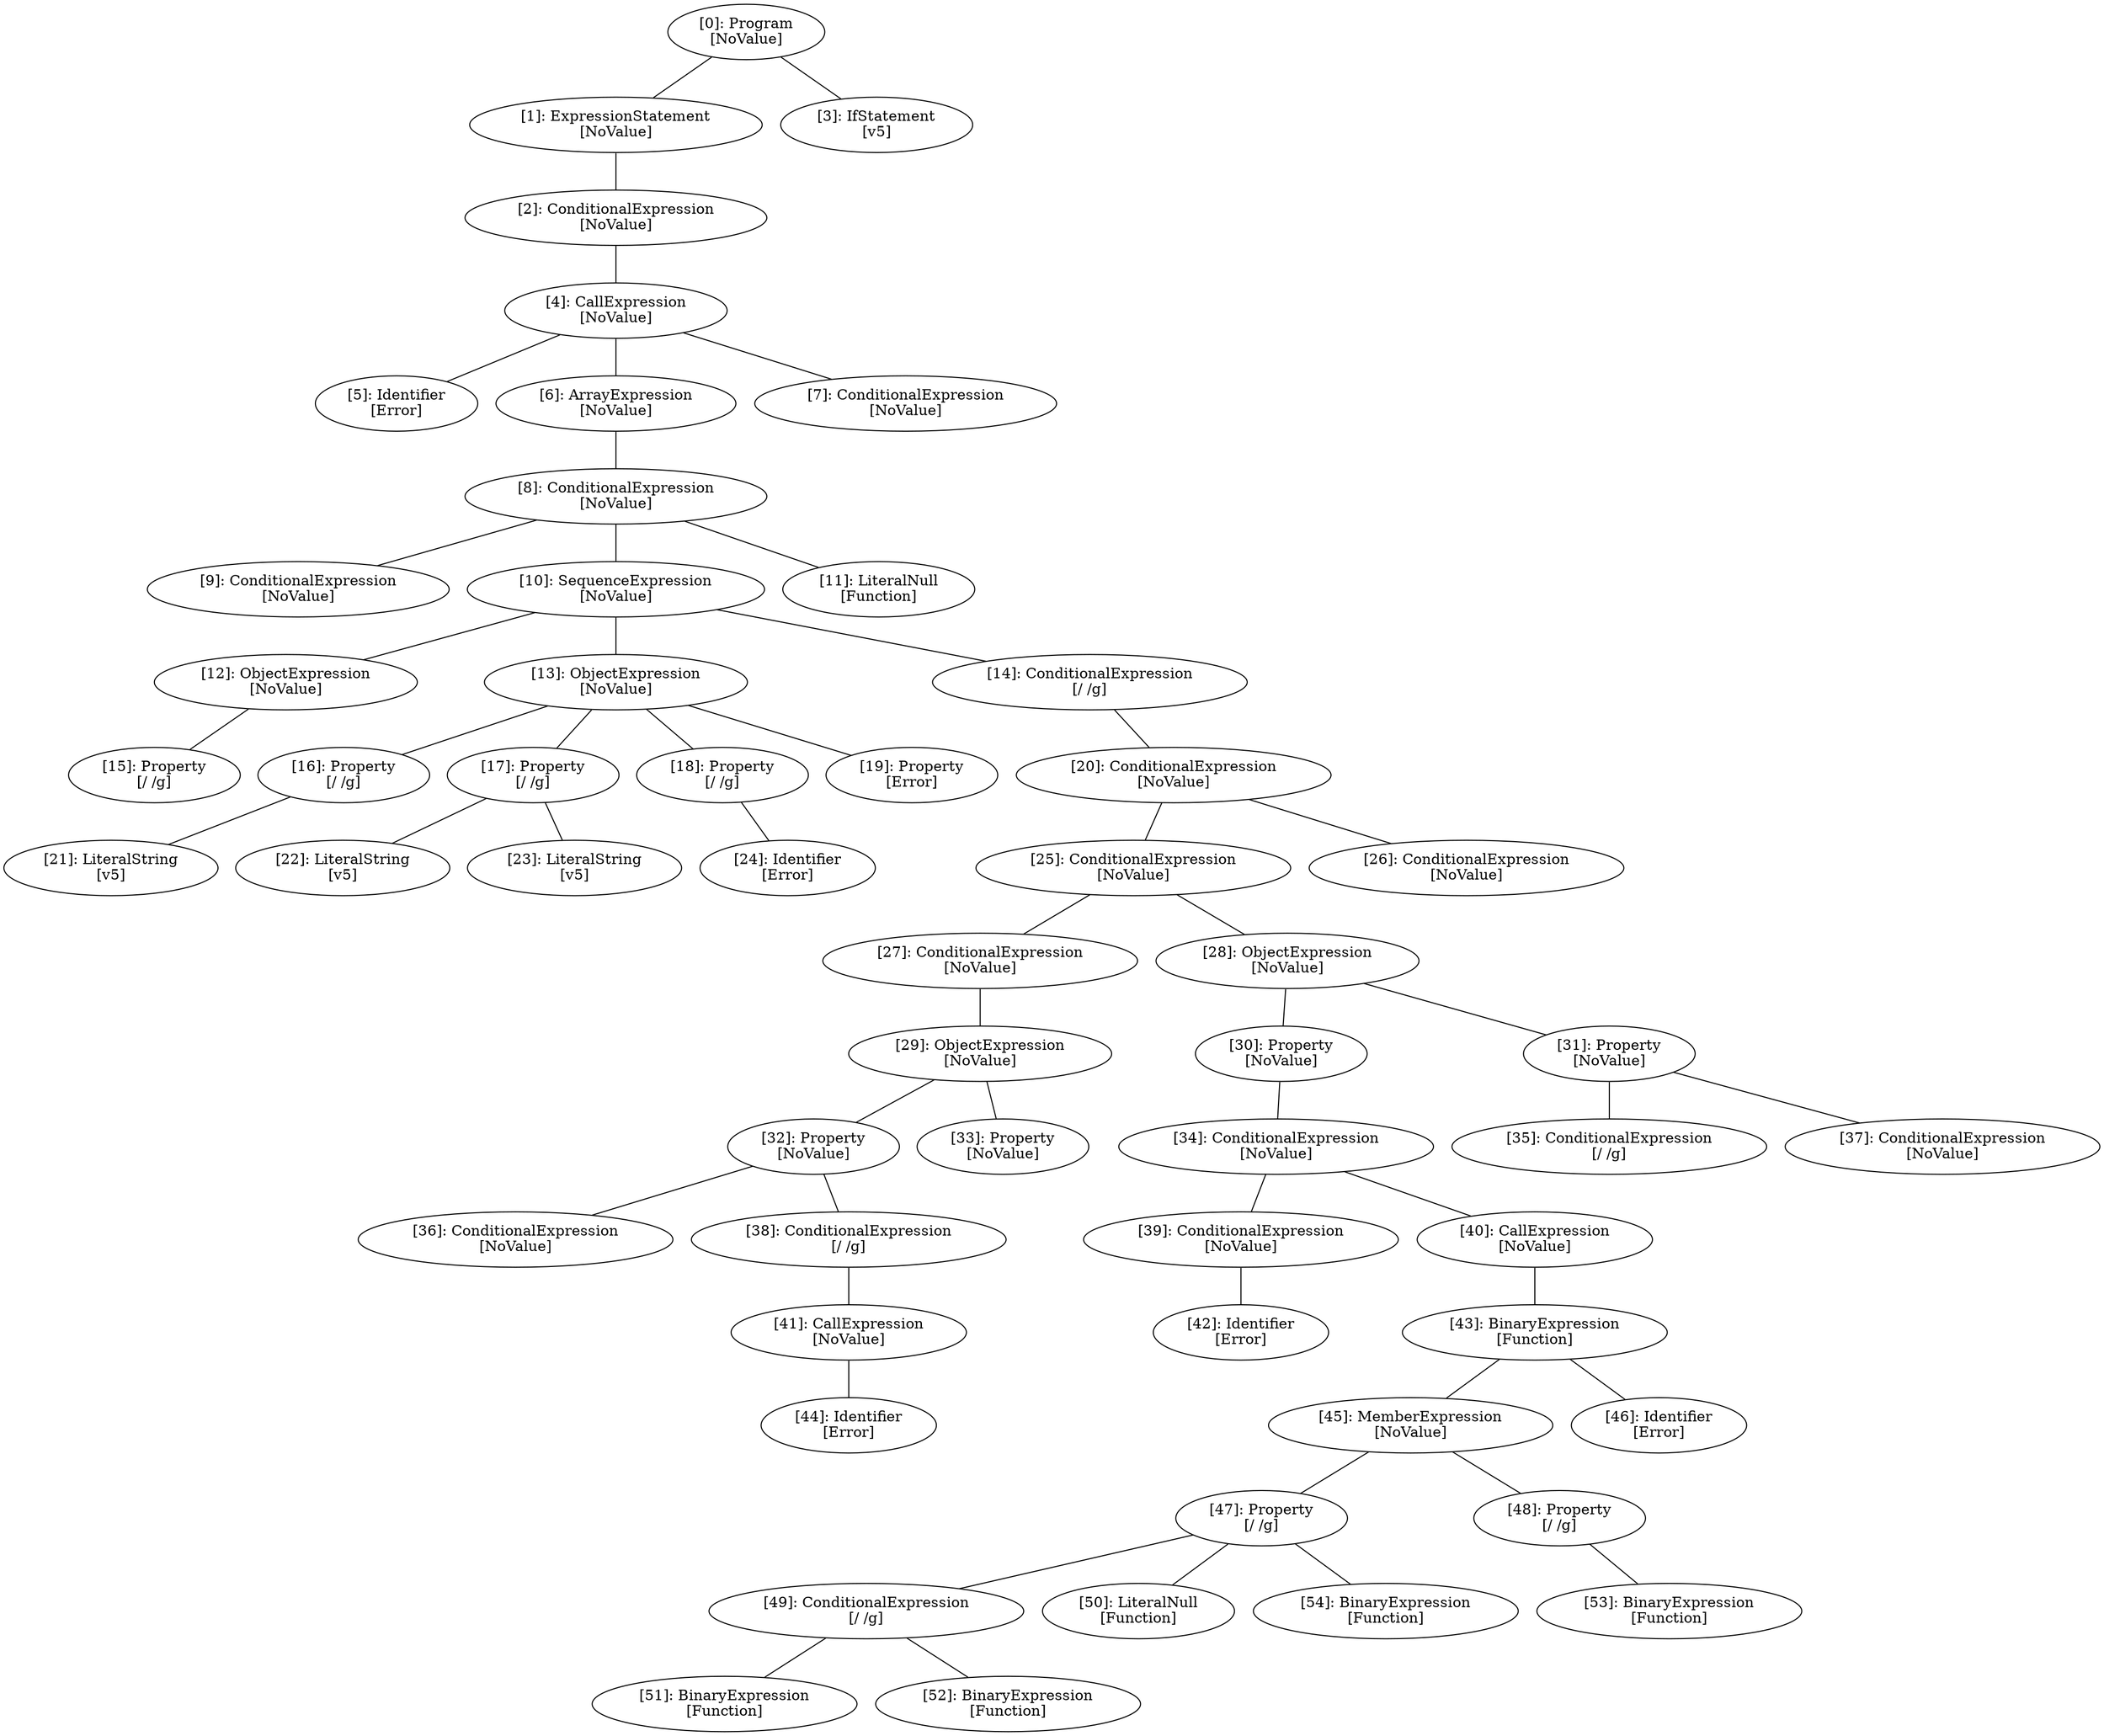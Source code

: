 // Result
graph {
	0 [label="[0]: Program
[NoValue]"]
	1 [label="[1]: ExpressionStatement
[NoValue]"]
	2 [label="[2]: ConditionalExpression
[NoValue]"]
	3 [label="[3]: IfStatement
[v5]"]
	4 [label="[4]: CallExpression
[NoValue]"]
	5 [label="[5]: Identifier
[Error]"]
	6 [label="[6]: ArrayExpression
[NoValue]"]
	7 [label="[7]: ConditionalExpression
[NoValue]"]
	8 [label="[8]: ConditionalExpression
[NoValue]"]
	9 [label="[9]: ConditionalExpression
[NoValue]"]
	10 [label="[10]: SequenceExpression
[NoValue]"]
	11 [label="[11]: LiteralNull
[Function]"]
	12 [label="[12]: ObjectExpression
[NoValue]"]
	13 [label="[13]: ObjectExpression
[NoValue]"]
	14 [label="[14]: ConditionalExpression
[/ /g]"]
	15 [label="[15]: Property
[/ /g]"]
	16 [label="[16]: Property
[/ /g]"]
	17 [label="[17]: Property
[/ /g]"]
	18 [label="[18]: Property
[/ /g]"]
	19 [label="[19]: Property
[Error]"]
	20 [label="[20]: ConditionalExpression
[NoValue]"]
	21 [label="[21]: LiteralString
[v5]"]
	22 [label="[22]: LiteralString
[v5]"]
	23 [label="[23]: LiteralString
[v5]"]
	24 [label="[24]: Identifier
[Error]"]
	25 [label="[25]: ConditionalExpression
[NoValue]"]
	26 [label="[26]: ConditionalExpression
[NoValue]"]
	27 [label="[27]: ConditionalExpression
[NoValue]"]
	28 [label="[28]: ObjectExpression
[NoValue]"]
	29 [label="[29]: ObjectExpression
[NoValue]"]
	30 [label="[30]: Property
[NoValue]"]
	31 [label="[31]: Property
[NoValue]"]
	32 [label="[32]: Property
[NoValue]"]
	33 [label="[33]: Property
[NoValue]"]
	34 [label="[34]: ConditionalExpression
[NoValue]"]
	35 [label="[35]: ConditionalExpression
[/ /g]"]
	36 [label="[36]: ConditionalExpression
[NoValue]"]
	37 [label="[37]: ConditionalExpression
[NoValue]"]
	38 [label="[38]: ConditionalExpression
[/ /g]"]
	39 [label="[39]: ConditionalExpression
[NoValue]"]
	40 [label="[40]: CallExpression
[NoValue]"]
	41 [label="[41]: CallExpression
[NoValue]"]
	42 [label="[42]: Identifier
[Error]"]
	43 [label="[43]: BinaryExpression
[Function]"]
	44 [label="[44]: Identifier
[Error]"]
	45 [label="[45]: MemberExpression
[NoValue]"]
	46 [label="[46]: Identifier
[Error]"]
	47 [label="[47]: Property
[/ /g]"]
	48 [label="[48]: Property
[/ /g]"]
	49 [label="[49]: ConditionalExpression
[/ /g]"]
	50 [label="[50]: LiteralNull
[Function]"]
	51 [label="[51]: BinaryExpression
[Function]"]
	52 [label="[52]: BinaryExpression
[Function]"]
	53 [label="[53]: BinaryExpression
[Function]"]
	54 [label="[54]: BinaryExpression
[Function]"]
	0 -- 1
	0 -- 3
	1 -- 2
	2 -- 4
	4 -- 5
	4 -- 6
	4 -- 7
	6 -- 8
	8 -- 9
	8 -- 10
	8 -- 11
	10 -- 12
	10 -- 13
	10 -- 14
	12 -- 15
	13 -- 16
	13 -- 17
	13 -- 18
	13 -- 19
	14 -- 20
	16 -- 21
	17 -- 22
	17 -- 23
	18 -- 24
	20 -- 25
	20 -- 26
	25 -- 27
	25 -- 28
	27 -- 29
	28 -- 30
	28 -- 31
	29 -- 32
	29 -- 33
	30 -- 34
	31 -- 35
	31 -- 37
	32 -- 36
	32 -- 38
	34 -- 39
	34 -- 40
	38 -- 41
	39 -- 42
	40 -- 43
	41 -- 44
	43 -- 45
	43 -- 46
	45 -- 47
	45 -- 48
	47 -- 49
	47 -- 50
	47 -- 54
	48 -- 53
	49 -- 51
	49 -- 52
}
